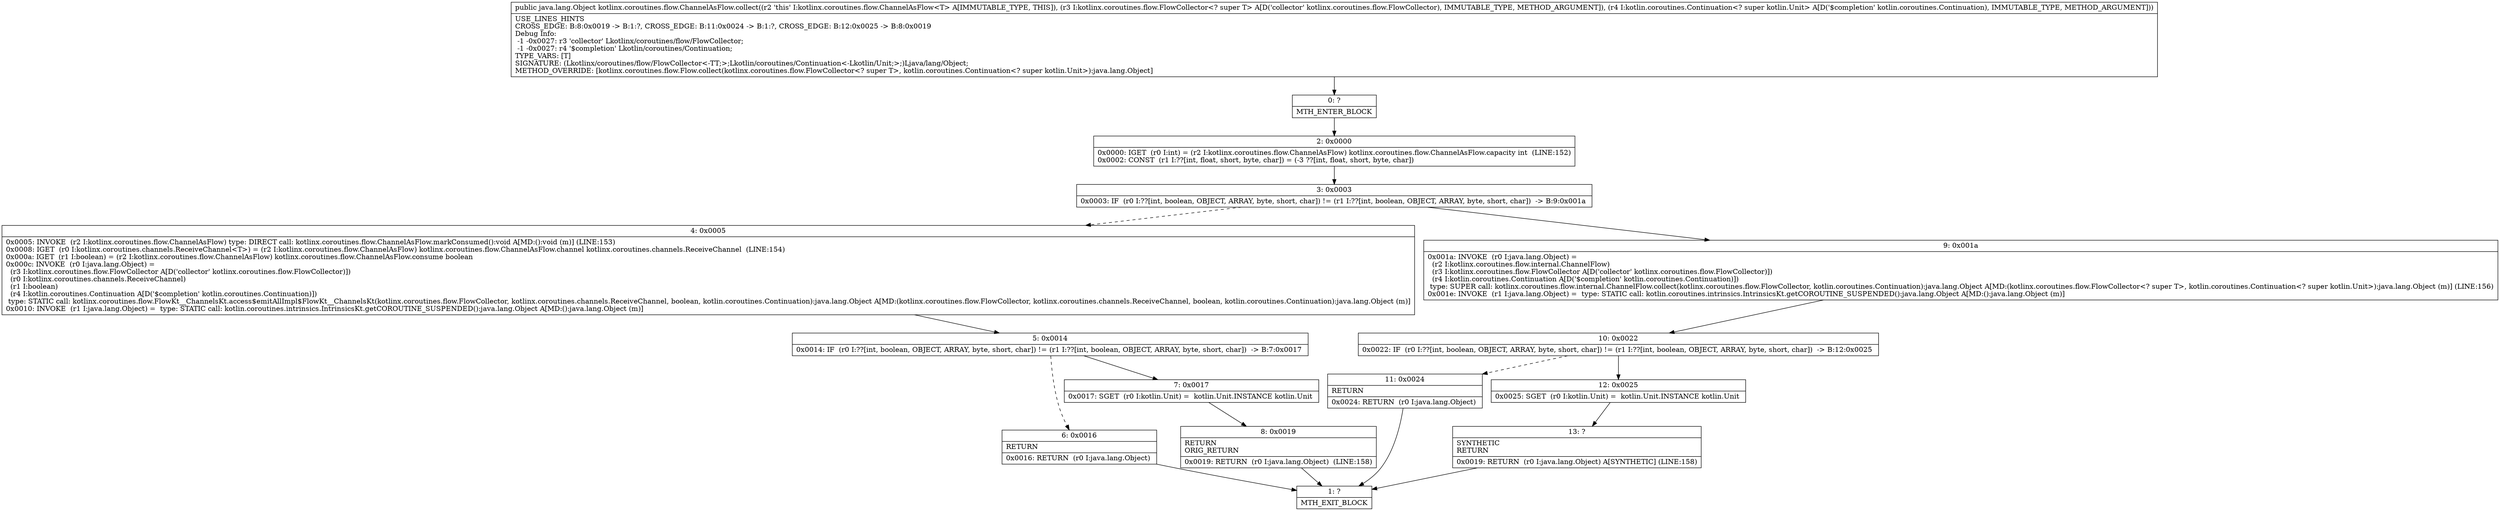 digraph "CFG forkotlinx.coroutines.flow.ChannelAsFlow.collect(Lkotlinx\/coroutines\/flow\/FlowCollector;Lkotlin\/coroutines\/Continuation;)Ljava\/lang\/Object;" {
Node_0 [shape=record,label="{0\:\ ?|MTH_ENTER_BLOCK\l}"];
Node_2 [shape=record,label="{2\:\ 0x0000|0x0000: IGET  (r0 I:int) = (r2 I:kotlinx.coroutines.flow.ChannelAsFlow) kotlinx.coroutines.flow.ChannelAsFlow.capacity int  (LINE:152)\l0x0002: CONST  (r1 I:??[int, float, short, byte, char]) = (\-3 ??[int, float, short, byte, char]) \l}"];
Node_3 [shape=record,label="{3\:\ 0x0003|0x0003: IF  (r0 I:??[int, boolean, OBJECT, ARRAY, byte, short, char]) != (r1 I:??[int, boolean, OBJECT, ARRAY, byte, short, char])  \-\> B:9:0x001a \l}"];
Node_4 [shape=record,label="{4\:\ 0x0005|0x0005: INVOKE  (r2 I:kotlinx.coroutines.flow.ChannelAsFlow) type: DIRECT call: kotlinx.coroutines.flow.ChannelAsFlow.markConsumed():void A[MD:():void (m)] (LINE:153)\l0x0008: IGET  (r0 I:kotlinx.coroutines.channels.ReceiveChannel\<T\>) = (r2 I:kotlinx.coroutines.flow.ChannelAsFlow) kotlinx.coroutines.flow.ChannelAsFlow.channel kotlinx.coroutines.channels.ReceiveChannel  (LINE:154)\l0x000a: IGET  (r1 I:boolean) = (r2 I:kotlinx.coroutines.flow.ChannelAsFlow) kotlinx.coroutines.flow.ChannelAsFlow.consume boolean \l0x000c: INVOKE  (r0 I:java.lang.Object) = \l  (r3 I:kotlinx.coroutines.flow.FlowCollector A[D('collector' kotlinx.coroutines.flow.FlowCollector)])\l  (r0 I:kotlinx.coroutines.channels.ReceiveChannel)\l  (r1 I:boolean)\l  (r4 I:kotlin.coroutines.Continuation A[D('$completion' kotlin.coroutines.Continuation)])\l type: STATIC call: kotlinx.coroutines.flow.FlowKt__ChannelsKt.access$emitAllImpl$FlowKt__ChannelsKt(kotlinx.coroutines.flow.FlowCollector, kotlinx.coroutines.channels.ReceiveChannel, boolean, kotlin.coroutines.Continuation):java.lang.Object A[MD:(kotlinx.coroutines.flow.FlowCollector, kotlinx.coroutines.channels.ReceiveChannel, boolean, kotlin.coroutines.Continuation):java.lang.Object (m)]\l0x0010: INVOKE  (r1 I:java.lang.Object) =  type: STATIC call: kotlin.coroutines.intrinsics.IntrinsicsKt.getCOROUTINE_SUSPENDED():java.lang.Object A[MD:():java.lang.Object (m)]\l}"];
Node_5 [shape=record,label="{5\:\ 0x0014|0x0014: IF  (r0 I:??[int, boolean, OBJECT, ARRAY, byte, short, char]) != (r1 I:??[int, boolean, OBJECT, ARRAY, byte, short, char])  \-\> B:7:0x0017 \l}"];
Node_6 [shape=record,label="{6\:\ 0x0016|RETURN\l|0x0016: RETURN  (r0 I:java.lang.Object) \l}"];
Node_1 [shape=record,label="{1\:\ ?|MTH_EXIT_BLOCK\l}"];
Node_7 [shape=record,label="{7\:\ 0x0017|0x0017: SGET  (r0 I:kotlin.Unit) =  kotlin.Unit.INSTANCE kotlin.Unit \l}"];
Node_8 [shape=record,label="{8\:\ 0x0019|RETURN\lORIG_RETURN\l|0x0019: RETURN  (r0 I:java.lang.Object)  (LINE:158)\l}"];
Node_9 [shape=record,label="{9\:\ 0x001a|0x001a: INVOKE  (r0 I:java.lang.Object) = \l  (r2 I:kotlinx.coroutines.flow.internal.ChannelFlow)\l  (r3 I:kotlinx.coroutines.flow.FlowCollector A[D('collector' kotlinx.coroutines.flow.FlowCollector)])\l  (r4 I:kotlin.coroutines.Continuation A[D('$completion' kotlin.coroutines.Continuation)])\l type: SUPER call: kotlinx.coroutines.flow.internal.ChannelFlow.collect(kotlinx.coroutines.flow.FlowCollector, kotlin.coroutines.Continuation):java.lang.Object A[MD:(kotlinx.coroutines.flow.FlowCollector\<? super T\>, kotlin.coroutines.Continuation\<? super kotlin.Unit\>):java.lang.Object (m)] (LINE:156)\l0x001e: INVOKE  (r1 I:java.lang.Object) =  type: STATIC call: kotlin.coroutines.intrinsics.IntrinsicsKt.getCOROUTINE_SUSPENDED():java.lang.Object A[MD:():java.lang.Object (m)]\l}"];
Node_10 [shape=record,label="{10\:\ 0x0022|0x0022: IF  (r0 I:??[int, boolean, OBJECT, ARRAY, byte, short, char]) != (r1 I:??[int, boolean, OBJECT, ARRAY, byte, short, char])  \-\> B:12:0x0025 \l}"];
Node_11 [shape=record,label="{11\:\ 0x0024|RETURN\l|0x0024: RETURN  (r0 I:java.lang.Object) \l}"];
Node_12 [shape=record,label="{12\:\ 0x0025|0x0025: SGET  (r0 I:kotlin.Unit) =  kotlin.Unit.INSTANCE kotlin.Unit \l}"];
Node_13 [shape=record,label="{13\:\ ?|SYNTHETIC\lRETURN\l|0x0019: RETURN  (r0 I:java.lang.Object) A[SYNTHETIC] (LINE:158)\l}"];
MethodNode[shape=record,label="{public java.lang.Object kotlinx.coroutines.flow.ChannelAsFlow.collect((r2 'this' I:kotlinx.coroutines.flow.ChannelAsFlow\<T\> A[IMMUTABLE_TYPE, THIS]), (r3 I:kotlinx.coroutines.flow.FlowCollector\<? super T\> A[D('collector' kotlinx.coroutines.flow.FlowCollector), IMMUTABLE_TYPE, METHOD_ARGUMENT]), (r4 I:kotlin.coroutines.Continuation\<? super kotlin.Unit\> A[D('$completion' kotlin.coroutines.Continuation), IMMUTABLE_TYPE, METHOD_ARGUMENT]))  | USE_LINES_HINTS\lCROSS_EDGE: B:8:0x0019 \-\> B:1:?, CROSS_EDGE: B:11:0x0024 \-\> B:1:?, CROSS_EDGE: B:12:0x0025 \-\> B:8:0x0019\lDebug Info:\l  \-1 \-0x0027: r3 'collector' Lkotlinx\/coroutines\/flow\/FlowCollector;\l  \-1 \-0x0027: r4 '$completion' Lkotlin\/coroutines\/Continuation;\lTYPE_VARS: [T]\lSIGNATURE: (Lkotlinx\/coroutines\/flow\/FlowCollector\<\-TT;\>;Lkotlin\/coroutines\/Continuation\<\-Lkotlin\/Unit;\>;)Ljava\/lang\/Object;\lMETHOD_OVERRIDE: [kotlinx.coroutines.flow.Flow.collect(kotlinx.coroutines.flow.FlowCollector\<? super T\>, kotlin.coroutines.Continuation\<? super kotlin.Unit\>):java.lang.Object]\l}"];
MethodNode -> Node_0;Node_0 -> Node_2;
Node_2 -> Node_3;
Node_3 -> Node_4[style=dashed];
Node_3 -> Node_9;
Node_4 -> Node_5;
Node_5 -> Node_6[style=dashed];
Node_5 -> Node_7;
Node_6 -> Node_1;
Node_7 -> Node_8;
Node_8 -> Node_1;
Node_9 -> Node_10;
Node_10 -> Node_11[style=dashed];
Node_10 -> Node_12;
Node_11 -> Node_1;
Node_12 -> Node_13;
Node_13 -> Node_1;
}

